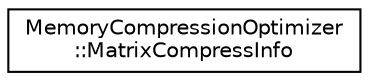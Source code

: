 digraph "Graphical Class Hierarchy"
{
  edge [fontname="Helvetica",fontsize="10",labelfontname="Helvetica",labelfontsize="10"];
  node [fontname="Helvetica",fontsize="10",shape=record];
  rankdir="LR";
  Node0 [label="MemoryCompressionOptimizer\l::MatrixCompressInfo",height=0.2,width=0.4,color="black", fillcolor="white", style="filled",URL="$structkaldi_1_1nnet3_1_1MemoryCompressionOptimizer_1_1MatrixCompressInfo.html"];
}

